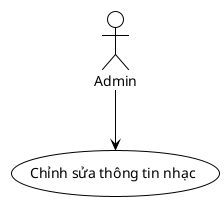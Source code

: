 @startuml UC021-Sua-Thong-Tin-Nhac
!theme plain

actor Admin
usecase "Chỉnh sửa thông tin nhạc" as UC021

Admin --> UC021

@enduml
